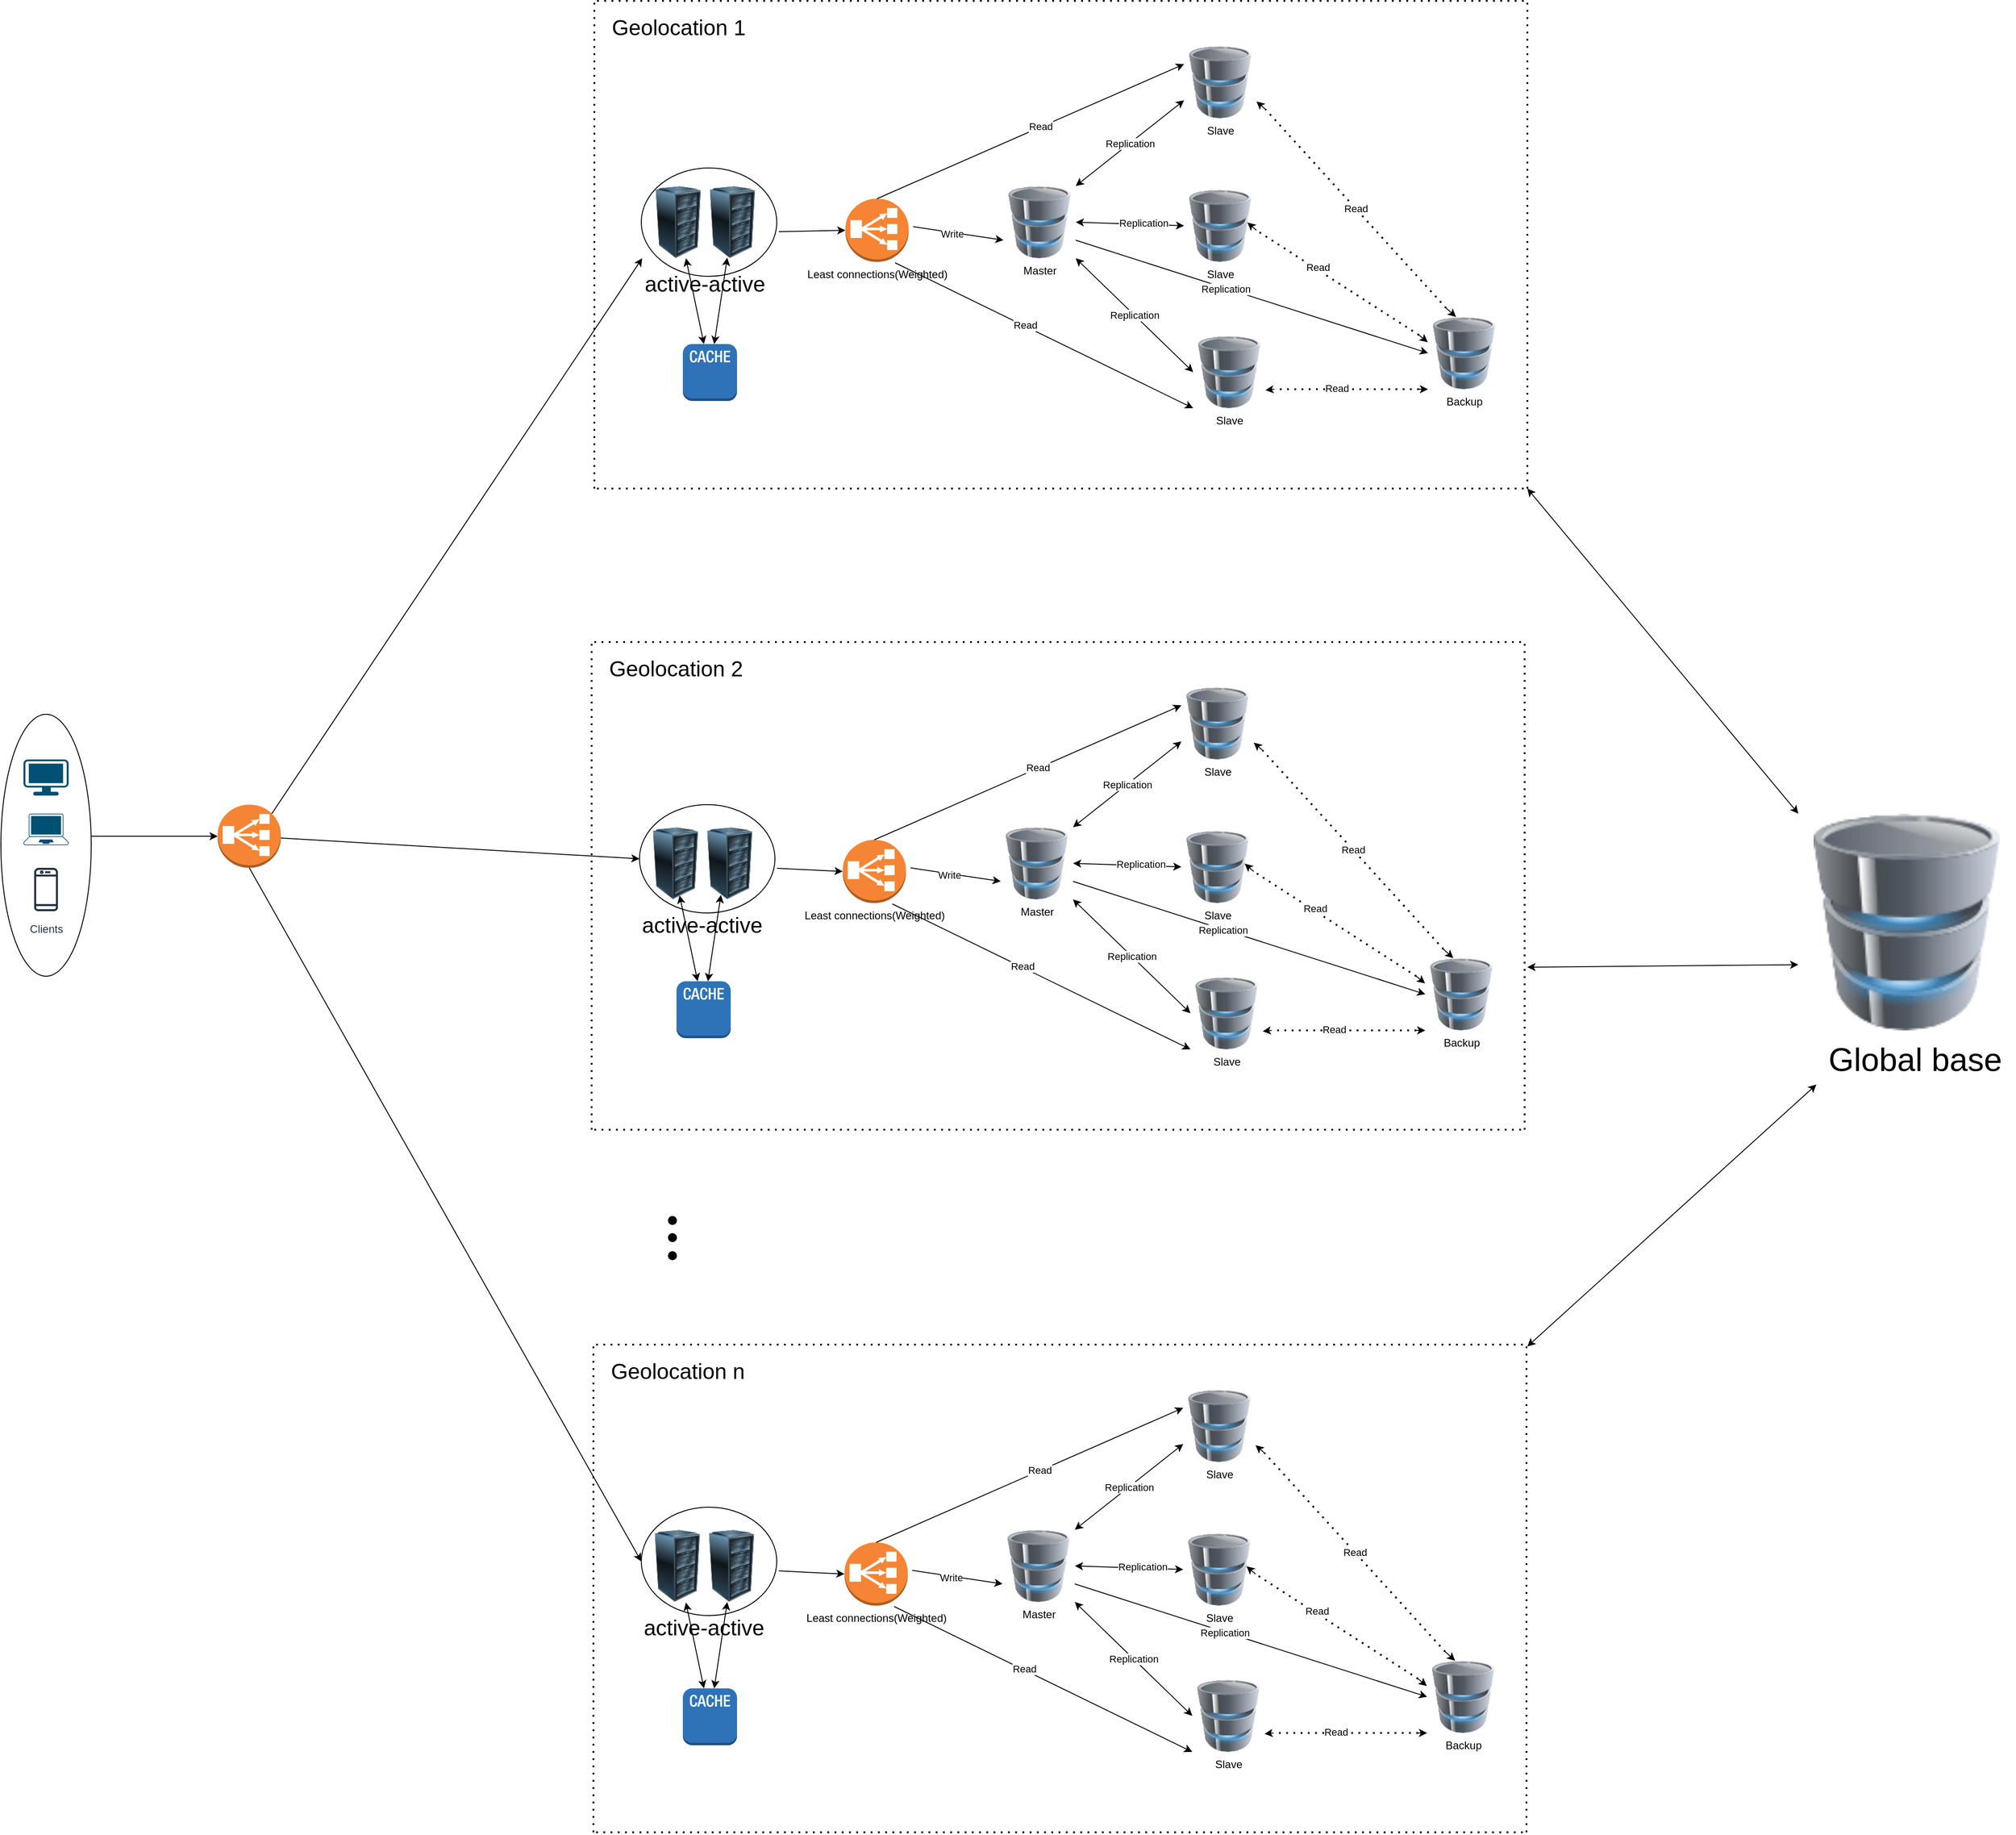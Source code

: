 <mxfile version="20.3.0" type="device"><diagram id="l8hXMBHkgcEJcSW0mbfh" name="Page-1"><mxGraphModel dx="4737" dy="3697" grid="1" gridSize="10" guides="1" tooltips="1" connect="1" arrows="1" fold="1" page="1" pageScale="1" pageWidth="1169" pageHeight="827" math="0" shadow="0"><root><mxCell id="0"/><mxCell id="1" parent="0"/><mxCell id="5IA9NKtBJdWqS95Yz182-57" value="" style="ellipse;whiteSpace=wrap;html=1;fillColor=none;" parent="1" vertex="1"><mxGeometry x="30" y="710" width="100" height="290" as="geometry"/></mxCell><mxCell id="5IA9NKtBJdWqS95Yz182-2" value="" style="points=[[0.13,0.02,0],[0.5,0,0],[0.87,0.02,0],[0.885,0.4,0],[0.985,0.985,0],[0.5,1,0],[0.015,0.985,0],[0.115,0.4,0]];verticalLabelPosition=bottom;sketch=0;html=1;verticalAlign=top;aspect=fixed;align=center;pointerEvents=1;shape=mxgraph.cisco19.laptop;fillColor=#005073;strokeColor=none;" parent="1" vertex="1"><mxGeometry x="55" y="820" width="50" height="35" as="geometry"/></mxCell><mxCell id="5IA9NKtBJdWqS95Yz182-4" value="Clients&lt;br&gt;" style="sketch=0;outlineConnect=0;fontColor=#232F3E;gradientColor=none;strokeColor=#232F3E;fillColor=#ffffff;dashed=0;verticalLabelPosition=bottom;verticalAlign=top;align=center;html=1;fontSize=12;fontStyle=0;aspect=fixed;shape=mxgraph.aws4.resourceIcon;resIcon=mxgraph.aws4.mobile_client;" parent="1" vertex="1"><mxGeometry x="50" y="874" width="60" height="60" as="geometry"/></mxCell><mxCell id="5IA9NKtBJdWqS95Yz182-3" value="" style="points=[[0.03,0.03,0],[0.5,0,0],[0.97,0.03,0],[1,0.4,0],[0.97,0.745,0],[0.5,1,0],[0.03,0.745,0],[0,0.4,0]];verticalLabelPosition=bottom;sketch=0;html=1;verticalAlign=top;aspect=fixed;align=center;pointerEvents=1;shape=mxgraph.cisco19.workstation;fillColor=#005073;strokeColor=none;" parent="1" vertex="1"><mxGeometry x="55" y="760" width="50" height="40" as="geometry"/></mxCell><mxCell id="5IA9NKtBJdWqS95Yz182-7" value="" style="outlineConnect=0;dashed=0;verticalLabelPosition=bottom;verticalAlign=top;align=center;html=1;shape=mxgraph.aws3.classic_load_balancer;fillColor=#F58534;gradientColor=none;" parent="1" vertex="1"><mxGeometry x="270" y="810" width="70" height="70" as="geometry"/></mxCell><mxCell id="5IA9NKtBJdWqS95Yz182-8" value="" style="image;html=1;image=img/lib/clip_art/computers/Server_Rack_128x128.png" parent="1" vertex="1"><mxGeometry x="740" y="125" width="80" height="80" as="geometry"/></mxCell><mxCell id="5IA9NKtBJdWqS95Yz182-13" value="Master" style="image;html=1;image=img/lib/clip_art/computers/Database_128x128.png" parent="1" vertex="1"><mxGeometry x="1140" y="125" width="80" height="80" as="geometry"/></mxCell><mxCell id="5IA9NKtBJdWqS95Yz182-14" value="Slave" style="image;html=1;image=img/lib/clip_art/computers/Database_128x128.png" parent="1" vertex="1"><mxGeometry x="1350" y="291" width="80" height="80" as="geometry"/></mxCell><mxCell id="5IA9NKtBJdWqS95Yz182-15" value="Slave" style="image;html=1;image=img/lib/clip_art/computers/Database_128x128.png" parent="1" vertex="1"><mxGeometry x="1340" y="129" width="80" height="80" as="geometry"/></mxCell><mxCell id="5IA9NKtBJdWqS95Yz182-16" value="Slave&lt;br&gt;" style="image;html=1;image=img/lib/clip_art/computers/Database_128x128.png" parent="1" vertex="1"><mxGeometry x="1340" y="-30" width="80" height="80" as="geometry"/></mxCell><mxCell id="5IA9NKtBJdWqS95Yz182-17" value="Backup" style="image;html=1;image=img/lib/clip_art/computers/Database_128x128.png" parent="1" vertex="1"><mxGeometry x="1610" y="270" width="80" height="80" as="geometry"/></mxCell><mxCell id="5IA9NKtBJdWqS95Yz182-19" value="" style="image;html=1;image=img/lib/clip_art/computers/Server_Rack_128x128.png" parent="1" vertex="1"><mxGeometry x="800" y="125" width="80" height="80" as="geometry"/></mxCell><mxCell id="5IA9NKtBJdWqS95Yz182-20" value="&lt;span style=&quot;font-weight: normal;&quot;&gt;active-active&lt;/span&gt;" style="text;strokeColor=none;fillColor=none;html=1;fontSize=24;fontStyle=1;verticalAlign=middle;align=center;" parent="1" vertex="1"><mxGeometry x="759" y="214" width="100" height="40" as="geometry"/></mxCell><mxCell id="5IA9NKtBJdWqS95Yz182-21" value="Least connections(Weighted)" style="outlineConnect=0;dashed=0;verticalLabelPosition=bottom;verticalAlign=top;align=center;html=1;shape=mxgraph.aws3.classic_load_balancer;fillColor=#F58534;gradientColor=none;" parent="1" vertex="1"><mxGeometry x="965" y="139" width="70" height="70" as="geometry"/></mxCell><mxCell id="5IA9NKtBJdWqS95Yz182-23" value="" style="endArrow=classic;startArrow=classic;html=1;rounded=0;entryX=0;entryY=0.5;entryDx=0;entryDy=0;exitX=1;exitY=0.5;exitDx=0;exitDy=0;" parent="1" source="5IA9NKtBJdWqS95Yz182-13" target="5IA9NKtBJdWqS95Yz182-15" edge="1"><mxGeometry width="50" height="50" relative="1" as="geometry"><mxPoint x="860" y="330" as="sourcePoint"/><mxPoint x="910" y="280" as="targetPoint"/></mxGeometry></mxCell><mxCell id="5IA9NKtBJdWqS95Yz182-63" value="Replication" style="edgeLabel;html=1;align=center;verticalAlign=middle;resizable=0;points=[];fontColor=none;" parent="5IA9NKtBJdWqS95Yz182-23" vertex="1" connectable="0"><mxGeometry x="0.237" y="2" relative="1" as="geometry"><mxPoint as="offset"/></mxGeometry></mxCell><mxCell id="5IA9NKtBJdWqS95Yz182-25" value="Replication" style="endArrow=classic;startArrow=classic;html=1;rounded=0;entryX=0;entryY=0.75;entryDx=0;entryDy=0;exitX=1;exitY=0;exitDx=0;exitDy=0;" parent="1" source="5IA9NKtBJdWqS95Yz182-13" target="5IA9NKtBJdWqS95Yz182-16" edge="1"><mxGeometry width="50" height="50" relative="1" as="geometry"><mxPoint x="1250" y="189" as="sourcePoint"/><mxPoint x="1360" y="189" as="targetPoint"/></mxGeometry></mxCell><mxCell id="5IA9NKtBJdWqS95Yz182-26" value="&lt;span style=&quot;color: rgb(0, 0, 0); font-family: Helvetica; font-size: 11px; font-style: normal; font-variant-ligatures: normal; font-variant-caps: normal; font-weight: 400; letter-spacing: normal; orphans: 2; text-align: center; text-indent: 0px; text-transform: none; widows: 2; word-spacing: 0px; -webkit-text-stroke-width: 0px; background-color: rgb(255, 255, 255); text-decoration-thickness: initial; text-decoration-style: initial; text-decoration-color: initial; float: none; display: inline !important;&quot;&gt;Replication&lt;/span&gt;" style="endArrow=classic;startArrow=classic;html=1;rounded=0;entryX=1;entryY=1;entryDx=0;entryDy=0;exitX=0;exitY=0.5;exitDx=0;exitDy=0;" parent="1" source="5IA9NKtBJdWqS95Yz182-14" target="5IA9NKtBJdWqS95Yz182-13" edge="1"><mxGeometry width="50" height="50" relative="1" as="geometry"><mxPoint x="1260" y="199" as="sourcePoint"/><mxPoint x="1370" y="199" as="targetPoint"/></mxGeometry></mxCell><mxCell id="5IA9NKtBJdWqS95Yz182-30" value="" style="endArrow=classic;html=1;rounded=0;entryX=0;entryY=0.5;entryDx=0;entryDy=0;exitX=1;exitY=0.75;exitDx=0;exitDy=0;" parent="1" source="5IA9NKtBJdWqS95Yz182-13" target="5IA9NKtBJdWqS95Yz182-17" edge="1"><mxGeometry width="50" height="50" relative="1" as="geometry"><mxPoint x="860" y="330" as="sourcePoint"/><mxPoint x="910" y="280" as="targetPoint"/></mxGeometry></mxCell><mxCell id="5IA9NKtBJdWqS95Yz182-64" value="Replication" style="edgeLabel;html=1;align=center;verticalAlign=middle;resizable=0;points=[];fontColor=none;" parent="5IA9NKtBJdWqS95Yz182-30" vertex="1" connectable="0"><mxGeometry x="-0.148" y="-1" relative="1" as="geometry"><mxPoint as="offset"/></mxGeometry></mxCell><mxCell id="5IA9NKtBJdWqS95Yz182-34" value="Read" style="endArrow=none;dashed=1;html=1;dashPattern=1 3;strokeWidth=2;rounded=0;" parent="1" edge="1"><mxGeometry width="50" height="50" relative="1" as="geometry"><mxPoint x="1630" y="260" as="sourcePoint"/><mxPoint x="1430" y="40" as="targetPoint"/></mxGeometry></mxCell><mxCell id="5IA9NKtBJdWqS95Yz182-39" value="" style="endArrow=classic;html=1;rounded=0;entryX=1.001;entryY=0.767;entryDx=0;entryDy=0;entryPerimeter=0;" parent="1" target="5IA9NKtBJdWqS95Yz182-16" edge="1"><mxGeometry width="50" height="50" relative="1" as="geometry"><mxPoint x="1430" y="40" as="sourcePoint"/><mxPoint x="1420" y="50" as="targetPoint"/></mxGeometry></mxCell><mxCell id="5IA9NKtBJdWqS95Yz182-40" value="" style="endArrow=classic;html=1;rounded=0;entryX=0.375;entryY=0;entryDx=0;entryDy=0;entryPerimeter=0;" parent="1" edge="1"><mxGeometry width="50" height="50" relative="1" as="geometry"><mxPoint x="1630" y="260" as="sourcePoint"/><mxPoint x="1641" y="270" as="targetPoint"/></mxGeometry></mxCell><mxCell id="5IA9NKtBJdWqS95Yz182-41" value="" style="endArrow=none;dashed=1;html=1;dashPattern=1 3;strokeWidth=2;rounded=0;" parent="1" edge="1"><mxGeometry width="50" height="50" relative="1" as="geometry"><mxPoint x="1600" y="290" as="sourcePoint"/><mxPoint x="1420" y="174" as="targetPoint"/></mxGeometry></mxCell><mxCell id="5IA9NKtBJdWqS95Yz182-65" value="Read" style="edgeLabel;html=1;align=center;verticalAlign=middle;resizable=0;points=[];fontColor=none;" parent="5IA9NKtBJdWqS95Yz182-41" vertex="1" connectable="0"><mxGeometry x="0.263" y="-3" relative="1" as="geometry"><mxPoint as="offset"/></mxGeometry></mxCell><mxCell id="5IA9NKtBJdWqS95Yz182-42" value="" style="endArrow=classic;html=1;rounded=0;entryX=1.001;entryY=0.767;entryDx=0;entryDy=0;entryPerimeter=0;" parent="1" edge="1"><mxGeometry width="50" height="50" relative="1" as="geometry"><mxPoint x="1420" y="174" as="sourcePoint"/><mxPoint x="1410.08" y="165.36" as="targetPoint"/></mxGeometry></mxCell><mxCell id="5IA9NKtBJdWqS95Yz182-43" value="" style="endArrow=classic;html=1;rounded=0;entryX=-0.003;entryY=0.35;entryDx=0;entryDy=0;entryPerimeter=0;" parent="1" target="5IA9NKtBJdWqS95Yz182-17" edge="1"><mxGeometry width="50" height="50" relative="1" as="geometry"><mxPoint x="1600" y="290" as="sourcePoint"/><mxPoint x="1631.0" y="404" as="targetPoint"/></mxGeometry></mxCell><mxCell id="5IA9NKtBJdWqS95Yz182-44" value="" style="endArrow=none;dashed=1;html=1;dashPattern=1 3;strokeWidth=2;rounded=0;" parent="1" edge="1"><mxGeometry width="50" height="50" relative="1" as="geometry"><mxPoint x="1600" y="350" as="sourcePoint"/><mxPoint x="1440" y="350" as="targetPoint"/></mxGeometry></mxCell><mxCell id="5IA9NKtBJdWqS95Yz182-66" value="Read" style="edgeLabel;html=1;align=center;verticalAlign=middle;resizable=0;points=[];fontColor=none;" parent="5IA9NKtBJdWqS95Yz182-44" vertex="1" connectable="0"><mxGeometry x="0.143" y="-1" relative="1" as="geometry"><mxPoint as="offset"/></mxGeometry></mxCell><mxCell id="5IA9NKtBJdWqS95Yz182-45" value="" style="endArrow=classic;html=1;rounded=0;entryX=1;entryY=0.75;entryDx=0;entryDy=0;" parent="1" target="5IA9NKtBJdWqS95Yz182-14" edge="1"><mxGeometry width="50" height="50" relative="1" as="geometry"><mxPoint x="1440" y="350" as="sourcePoint"/><mxPoint x="1430.08" y="335.36" as="targetPoint"/></mxGeometry></mxCell><mxCell id="5IA9NKtBJdWqS95Yz182-46" value="" style="endArrow=classic;html=1;rounded=0;entryX=0;entryY=1;entryDx=0;entryDy=0;" parent="1" target="5IA9NKtBJdWqS95Yz182-17" edge="1"><mxGeometry width="50" height="50" relative="1" as="geometry"><mxPoint x="1600" y="350" as="sourcePoint"/><mxPoint x="1629.76" y="468" as="targetPoint"/></mxGeometry></mxCell><mxCell id="5IA9NKtBJdWqS95Yz182-49" value="" style="endArrow=classic;html=1;rounded=0;entryX=0;entryY=0.5;entryDx=0;entryDy=0;entryPerimeter=0;exitX=1.015;exitY=0.588;exitDx=0;exitDy=0;exitPerimeter=0;" parent="1" source="5IA9NKtBJdWqS95Yz182-58" target="5IA9NKtBJdWqS95Yz182-21" edge="1"><mxGeometry width="50" height="50" relative="1" as="geometry"><mxPoint x="900" y="170" as="sourcePoint"/><mxPoint x="1120" y="150" as="targetPoint"/></mxGeometry></mxCell><mxCell id="5IA9NKtBJdWqS95Yz182-51" value="" style="endArrow=classic;html=1;rounded=0;entryX=0;entryY=0.75;entryDx=0;entryDy=0;" parent="1" target="5IA9NKtBJdWqS95Yz182-13" edge="1"><mxGeometry width="50" height="50" relative="1" as="geometry"><mxPoint x="1040" y="170" as="sourcePoint"/><mxPoint x="1230" y="60" as="targetPoint"/></mxGeometry></mxCell><mxCell id="5IA9NKtBJdWqS95Yz182-62" value="Write" style="edgeLabel;html=1;align=center;verticalAlign=middle;resizable=0;points=[];fontColor=none;" parent="5IA9NKtBJdWqS95Yz182-51" vertex="1" connectable="0"><mxGeometry x="-0.14" y="-1" relative="1" as="geometry"><mxPoint as="offset"/></mxGeometry></mxCell><mxCell id="5IA9NKtBJdWqS95Yz182-52" value="" style="endArrow=classic;html=1;rounded=0;entryX=0;entryY=1;entryDx=0;entryDy=0;" parent="1" target="5IA9NKtBJdWqS95Yz182-14" edge="1"><mxGeometry width="50" height="50" relative="1" as="geometry"><mxPoint x="1020" y="210" as="sourcePoint"/><mxPoint x="1230" y="60" as="targetPoint"/></mxGeometry></mxCell><mxCell id="5IA9NKtBJdWqS95Yz182-60" value="Read" style="edgeLabel;html=1;align=center;verticalAlign=middle;resizable=0;points=[];fontColor=none;" parent="5IA9NKtBJdWqS95Yz182-52" vertex="1" connectable="0"><mxGeometry x="-0.138" y="2" relative="1" as="geometry"><mxPoint y="1" as="offset"/></mxGeometry></mxCell><mxCell id="5IA9NKtBJdWqS95Yz182-53" value="" style="endArrow=classic;html=1;rounded=0;exitX=0.5;exitY=0;exitDx=0;exitDy=0;exitPerimeter=0;entryX=0;entryY=0.25;entryDx=0;entryDy=0;" parent="1" source="5IA9NKtBJdWqS95Yz182-21" target="5IA9NKtBJdWqS95Yz182-16" edge="1"><mxGeometry width="50" height="50" relative="1" as="geometry"><mxPoint x="1180" y="110" as="sourcePoint"/><mxPoint x="1230" y="60" as="targetPoint"/></mxGeometry></mxCell><mxCell id="5IA9NKtBJdWqS95Yz182-61" value="Read" style="edgeLabel;html=1;align=center;verticalAlign=middle;resizable=0;points=[];fontColor=none;" parent="5IA9NKtBJdWqS95Yz182-53" vertex="1" connectable="0"><mxGeometry x="0.065" y="1" relative="1" as="geometry"><mxPoint as="offset"/></mxGeometry></mxCell><mxCell id="5IA9NKtBJdWqS95Yz182-58" value="" style="ellipse;whiteSpace=wrap;html=1;fillColor=none;" parent="1" vertex="1"><mxGeometry x="739" y="105" width="150" height="120" as="geometry"/></mxCell><mxCell id="5IA9NKtBJdWqS95Yz182-56" value="" style="endArrow=classic;html=1;rounded=0;entryX=0;entryY=0.5;entryDx=0;entryDy=0;entryPerimeter=0;" parent="1" target="5IA9NKtBJdWqS95Yz182-7" edge="1"><mxGeometry width="50" height="50" relative="1" as="geometry"><mxPoint x="130" y="845" as="sourcePoint"/><mxPoint x="550" y="500" as="targetPoint"/></mxGeometry></mxCell><mxCell id="5IA9NKtBJdWqS95Yz182-67" value="" style="endArrow=none;dashed=1;html=1;dashPattern=1 3;strokeWidth=2;rounded=0;fontColor=none;" parent="1" edge="1"><mxGeometry width="50" height="50" relative="1" as="geometry"><mxPoint x="690" y="-80" as="sourcePoint"/><mxPoint x="1720" y="-80" as="targetPoint"/></mxGeometry></mxCell><mxCell id="5IA9NKtBJdWqS95Yz182-68" value="" style="endArrow=none;dashed=1;html=1;dashPattern=1 3;strokeWidth=2;rounded=0;fontColor=none;" parent="1" edge="1"><mxGeometry width="50" height="50" relative="1" as="geometry"><mxPoint x="690" y="460" as="sourcePoint"/><mxPoint x="1720" y="460" as="targetPoint"/></mxGeometry></mxCell><mxCell id="5IA9NKtBJdWqS95Yz182-72" value="" style="endArrow=none;dashed=1;html=1;dashPattern=1 3;strokeWidth=2;rounded=0;fontColor=none;" parent="1" edge="1"><mxGeometry width="50" height="50" relative="1" as="geometry"><mxPoint x="1720" y="460" as="sourcePoint"/><mxPoint x="1720" y="-80" as="targetPoint"/></mxGeometry></mxCell><mxCell id="5IA9NKtBJdWqS95Yz182-73" value="" style="endArrow=none;dashed=1;html=1;dashPattern=1 3;strokeWidth=2;rounded=0;fontColor=none;" parent="1" edge="1"><mxGeometry width="50" height="50" relative="1" as="geometry"><mxPoint x="687" y="460" as="sourcePoint"/><mxPoint x="687" y="-80" as="targetPoint"/></mxGeometry></mxCell><mxCell id="5IA9NKtBJdWqS95Yz182-74" value="&lt;span style=&quot;font-weight: normal;&quot;&gt;Geolocation 1&lt;/span&gt;" style="text;strokeColor=none;fillColor=none;html=1;fontSize=24;fontStyle=1;verticalAlign=middle;align=center;" parent="1" vertex="1"><mxGeometry x="730" y="-70" width="100" height="40" as="geometry"/></mxCell><mxCell id="5IA9NKtBJdWqS95Yz182-114" value="" style="image;html=1;image=img/lib/clip_art/computers/Server_Rack_128x128.png" parent="1" vertex="1"><mxGeometry x="737" y="835" width="80" height="80" as="geometry"/></mxCell><mxCell id="5IA9NKtBJdWqS95Yz182-115" value="Master" style="image;html=1;image=img/lib/clip_art/computers/Database_128x128.png" parent="1" vertex="1"><mxGeometry x="1137" y="835" width="80" height="80" as="geometry"/></mxCell><mxCell id="5IA9NKtBJdWqS95Yz182-116" value="Slave" style="image;html=1;image=img/lib/clip_art/computers/Database_128x128.png" parent="1" vertex="1"><mxGeometry x="1347" y="1001" width="80" height="80" as="geometry"/></mxCell><mxCell id="5IA9NKtBJdWqS95Yz182-117" value="Slave" style="image;html=1;image=img/lib/clip_art/computers/Database_128x128.png" parent="1" vertex="1"><mxGeometry x="1337" y="839" width="80" height="80" as="geometry"/></mxCell><mxCell id="5IA9NKtBJdWqS95Yz182-118" value="Slave&lt;br&gt;" style="image;html=1;image=img/lib/clip_art/computers/Database_128x128.png" parent="1" vertex="1"><mxGeometry x="1337" y="680" width="80" height="80" as="geometry"/></mxCell><mxCell id="5IA9NKtBJdWqS95Yz182-119" value="Backup" style="image;html=1;image=img/lib/clip_art/computers/Database_128x128.png" parent="1" vertex="1"><mxGeometry x="1607" y="980" width="80" height="80" as="geometry"/></mxCell><mxCell id="5IA9NKtBJdWqS95Yz182-120" value="" style="image;html=1;image=img/lib/clip_art/computers/Server_Rack_128x128.png" parent="1" vertex="1"><mxGeometry x="797" y="835" width="80" height="80" as="geometry"/></mxCell><mxCell id="5IA9NKtBJdWqS95Yz182-121" value="&lt;span style=&quot;font-weight: normal;&quot;&gt;active-active&lt;/span&gt;" style="text;strokeColor=none;fillColor=none;html=1;fontSize=24;fontStyle=1;verticalAlign=middle;align=center;" parent="1" vertex="1"><mxGeometry x="756" y="924" width="100" height="40" as="geometry"/></mxCell><mxCell id="5IA9NKtBJdWqS95Yz182-122" value="Least connections(Weighted)" style="outlineConnect=0;dashed=0;verticalLabelPosition=bottom;verticalAlign=top;align=center;html=1;shape=mxgraph.aws3.classic_load_balancer;fillColor=#F58534;gradientColor=none;" parent="1" vertex="1"><mxGeometry x="962" y="849" width="70" height="70" as="geometry"/></mxCell><mxCell id="5IA9NKtBJdWqS95Yz182-123" value="" style="endArrow=classic;startArrow=classic;html=1;rounded=0;entryX=0;entryY=0.5;entryDx=0;entryDy=0;exitX=1;exitY=0.5;exitDx=0;exitDy=0;" parent="1" source="5IA9NKtBJdWqS95Yz182-115" target="5IA9NKtBJdWqS95Yz182-117" edge="1"><mxGeometry width="50" height="50" relative="1" as="geometry"><mxPoint x="857" y="1040" as="sourcePoint"/><mxPoint x="907" y="990" as="targetPoint"/></mxGeometry></mxCell><mxCell id="5IA9NKtBJdWqS95Yz182-124" value="Replication" style="edgeLabel;html=1;align=center;verticalAlign=middle;resizable=0;points=[];fontColor=none;" parent="5IA9NKtBJdWqS95Yz182-123" vertex="1" connectable="0"><mxGeometry x="0.237" y="2" relative="1" as="geometry"><mxPoint as="offset"/></mxGeometry></mxCell><mxCell id="5IA9NKtBJdWqS95Yz182-125" value="Replication" style="endArrow=classic;startArrow=classic;html=1;rounded=0;entryX=0;entryY=0.75;entryDx=0;entryDy=0;exitX=1;exitY=0;exitDx=0;exitDy=0;" parent="1" source="5IA9NKtBJdWqS95Yz182-115" target="5IA9NKtBJdWqS95Yz182-118" edge="1"><mxGeometry width="50" height="50" relative="1" as="geometry"><mxPoint x="1247" y="899" as="sourcePoint"/><mxPoint x="1357" y="899" as="targetPoint"/></mxGeometry></mxCell><mxCell id="5IA9NKtBJdWqS95Yz182-126" value="&lt;span style=&quot;color: rgb(0, 0, 0); font-family: Helvetica; font-size: 11px; font-style: normal; font-variant-ligatures: normal; font-variant-caps: normal; font-weight: 400; letter-spacing: normal; orphans: 2; text-align: center; text-indent: 0px; text-transform: none; widows: 2; word-spacing: 0px; -webkit-text-stroke-width: 0px; background-color: rgb(255, 255, 255); text-decoration-thickness: initial; text-decoration-style: initial; text-decoration-color: initial; float: none; display: inline !important;&quot;&gt;Replication&lt;/span&gt;" style="endArrow=classic;startArrow=classic;html=1;rounded=0;entryX=1;entryY=1;entryDx=0;entryDy=0;exitX=0;exitY=0.5;exitDx=0;exitDy=0;" parent="1" source="5IA9NKtBJdWqS95Yz182-116" target="5IA9NKtBJdWqS95Yz182-115" edge="1"><mxGeometry width="50" height="50" relative="1" as="geometry"><mxPoint x="1257" y="909" as="sourcePoint"/><mxPoint x="1367" y="909" as="targetPoint"/></mxGeometry></mxCell><mxCell id="5IA9NKtBJdWqS95Yz182-127" value="" style="endArrow=classic;html=1;rounded=0;entryX=0;entryY=0.5;entryDx=0;entryDy=0;exitX=1;exitY=0.75;exitDx=0;exitDy=0;" parent="1" source="5IA9NKtBJdWqS95Yz182-115" target="5IA9NKtBJdWqS95Yz182-119" edge="1"><mxGeometry width="50" height="50" relative="1" as="geometry"><mxPoint x="857" y="1040" as="sourcePoint"/><mxPoint x="907" y="990" as="targetPoint"/></mxGeometry></mxCell><mxCell id="5IA9NKtBJdWqS95Yz182-128" value="Replication" style="edgeLabel;html=1;align=center;verticalAlign=middle;resizable=0;points=[];fontColor=none;" parent="5IA9NKtBJdWqS95Yz182-127" vertex="1" connectable="0"><mxGeometry x="-0.148" y="-1" relative="1" as="geometry"><mxPoint as="offset"/></mxGeometry></mxCell><mxCell id="5IA9NKtBJdWqS95Yz182-129" value="Read" style="endArrow=none;dashed=1;html=1;dashPattern=1 3;strokeWidth=2;rounded=0;" parent="1" edge="1"><mxGeometry width="50" height="50" relative="1" as="geometry"><mxPoint x="1627.0" y="970" as="sourcePoint"/><mxPoint x="1427" y="750" as="targetPoint"/></mxGeometry></mxCell><mxCell id="5IA9NKtBJdWqS95Yz182-130" value="" style="endArrow=classic;html=1;rounded=0;entryX=1.001;entryY=0.767;entryDx=0;entryDy=0;entryPerimeter=0;" parent="1" target="5IA9NKtBJdWqS95Yz182-118" edge="1"><mxGeometry width="50" height="50" relative="1" as="geometry"><mxPoint x="1427" y="750" as="sourcePoint"/><mxPoint x="1417" y="760" as="targetPoint"/></mxGeometry></mxCell><mxCell id="5IA9NKtBJdWqS95Yz182-131" value="" style="endArrow=classic;html=1;rounded=0;entryX=0.375;entryY=0;entryDx=0;entryDy=0;entryPerimeter=0;" parent="1" edge="1"><mxGeometry width="50" height="50" relative="1" as="geometry"><mxPoint x="1627.0" y="970" as="sourcePoint"/><mxPoint x="1638" y="980" as="targetPoint"/></mxGeometry></mxCell><mxCell id="5IA9NKtBJdWqS95Yz182-132" value="" style="endArrow=none;dashed=1;html=1;dashPattern=1 3;strokeWidth=2;rounded=0;" parent="1" edge="1"><mxGeometry width="50" height="50" relative="1" as="geometry"><mxPoint x="1597.0" y="1000" as="sourcePoint"/><mxPoint x="1417" y="884" as="targetPoint"/></mxGeometry></mxCell><mxCell id="5IA9NKtBJdWqS95Yz182-133" value="Read" style="edgeLabel;html=1;align=center;verticalAlign=middle;resizable=0;points=[];fontColor=none;" parent="5IA9NKtBJdWqS95Yz182-132" vertex="1" connectable="0"><mxGeometry x="0.263" y="-3" relative="1" as="geometry"><mxPoint as="offset"/></mxGeometry></mxCell><mxCell id="5IA9NKtBJdWqS95Yz182-134" value="" style="endArrow=classic;html=1;rounded=0;entryX=1.001;entryY=0.767;entryDx=0;entryDy=0;entryPerimeter=0;" parent="1" edge="1"><mxGeometry width="50" height="50" relative="1" as="geometry"><mxPoint x="1417" y="884" as="sourcePoint"/><mxPoint x="1407.08" y="875.36" as="targetPoint"/></mxGeometry></mxCell><mxCell id="5IA9NKtBJdWqS95Yz182-135" value="" style="endArrow=classic;html=1;rounded=0;entryX=-0.003;entryY=0.35;entryDx=0;entryDy=0;entryPerimeter=0;" parent="1" target="5IA9NKtBJdWqS95Yz182-119" edge="1"><mxGeometry width="50" height="50" relative="1" as="geometry"><mxPoint x="1597.0" y="1000" as="sourcePoint"/><mxPoint x="1628.0" y="1114" as="targetPoint"/></mxGeometry></mxCell><mxCell id="5IA9NKtBJdWqS95Yz182-136" value="" style="endArrow=none;dashed=1;html=1;dashPattern=1 3;strokeWidth=2;rounded=0;" parent="1" edge="1"><mxGeometry width="50" height="50" relative="1" as="geometry"><mxPoint x="1597.0" y="1060" as="sourcePoint"/><mxPoint x="1437" y="1060" as="targetPoint"/></mxGeometry></mxCell><mxCell id="5IA9NKtBJdWqS95Yz182-137" value="Read" style="edgeLabel;html=1;align=center;verticalAlign=middle;resizable=0;points=[];fontColor=none;" parent="5IA9NKtBJdWqS95Yz182-136" vertex="1" connectable="0"><mxGeometry x="0.143" y="-1" relative="1" as="geometry"><mxPoint as="offset"/></mxGeometry></mxCell><mxCell id="5IA9NKtBJdWqS95Yz182-138" value="" style="endArrow=classic;html=1;rounded=0;entryX=1;entryY=0.75;entryDx=0;entryDy=0;" parent="1" target="5IA9NKtBJdWqS95Yz182-116" edge="1"><mxGeometry width="50" height="50" relative="1" as="geometry"><mxPoint x="1437" y="1060" as="sourcePoint"/><mxPoint x="1427.08" y="1045.36" as="targetPoint"/></mxGeometry></mxCell><mxCell id="5IA9NKtBJdWqS95Yz182-139" value="" style="endArrow=classic;html=1;rounded=0;entryX=0;entryY=1;entryDx=0;entryDy=0;" parent="1" target="5IA9NKtBJdWqS95Yz182-119" edge="1"><mxGeometry width="50" height="50" relative="1" as="geometry"><mxPoint x="1597.0" y="1060" as="sourcePoint"/><mxPoint x="1626.76" y="1178" as="targetPoint"/></mxGeometry></mxCell><mxCell id="5IA9NKtBJdWqS95Yz182-140" value="" style="endArrow=classic;html=1;rounded=0;entryX=0;entryY=0.5;entryDx=0;entryDy=0;entryPerimeter=0;exitX=1.015;exitY=0.588;exitDx=0;exitDy=0;exitPerimeter=0;" parent="1" source="5IA9NKtBJdWqS95Yz182-147" target="5IA9NKtBJdWqS95Yz182-122" edge="1"><mxGeometry width="50" height="50" relative="1" as="geometry"><mxPoint x="897" y="880" as="sourcePoint"/><mxPoint x="1117" y="860" as="targetPoint"/></mxGeometry></mxCell><mxCell id="5IA9NKtBJdWqS95Yz182-141" value="" style="endArrow=classic;html=1;rounded=0;entryX=0;entryY=0.75;entryDx=0;entryDy=0;" parent="1" target="5IA9NKtBJdWqS95Yz182-115" edge="1"><mxGeometry width="50" height="50" relative="1" as="geometry"><mxPoint x="1037" y="880" as="sourcePoint"/><mxPoint x="1227" y="770" as="targetPoint"/></mxGeometry></mxCell><mxCell id="5IA9NKtBJdWqS95Yz182-142" value="Write" style="edgeLabel;html=1;align=center;verticalAlign=middle;resizable=0;points=[];fontColor=none;" parent="5IA9NKtBJdWqS95Yz182-141" vertex="1" connectable="0"><mxGeometry x="-0.14" y="-1" relative="1" as="geometry"><mxPoint as="offset"/></mxGeometry></mxCell><mxCell id="5IA9NKtBJdWqS95Yz182-143" value="" style="endArrow=classic;html=1;rounded=0;entryX=0;entryY=1;entryDx=0;entryDy=0;" parent="1" target="5IA9NKtBJdWqS95Yz182-116" edge="1"><mxGeometry width="50" height="50" relative="1" as="geometry"><mxPoint x="1017" y="920" as="sourcePoint"/><mxPoint x="1227" y="770" as="targetPoint"/></mxGeometry></mxCell><mxCell id="5IA9NKtBJdWqS95Yz182-144" value="Read" style="edgeLabel;html=1;align=center;verticalAlign=middle;resizable=0;points=[];fontColor=none;" parent="5IA9NKtBJdWqS95Yz182-143" vertex="1" connectable="0"><mxGeometry x="-0.138" y="2" relative="1" as="geometry"><mxPoint y="1" as="offset"/></mxGeometry></mxCell><mxCell id="5IA9NKtBJdWqS95Yz182-145" value="" style="endArrow=classic;html=1;rounded=0;exitX=0.5;exitY=0;exitDx=0;exitDy=0;exitPerimeter=0;entryX=0;entryY=0.25;entryDx=0;entryDy=0;" parent="1" source="5IA9NKtBJdWqS95Yz182-122" target="5IA9NKtBJdWqS95Yz182-118" edge="1"><mxGeometry width="50" height="50" relative="1" as="geometry"><mxPoint x="1177" y="820" as="sourcePoint"/><mxPoint x="1227" y="770" as="targetPoint"/></mxGeometry></mxCell><mxCell id="5IA9NKtBJdWqS95Yz182-146" value="Read" style="edgeLabel;html=1;align=center;verticalAlign=middle;resizable=0;points=[];fontColor=none;" parent="5IA9NKtBJdWqS95Yz182-145" vertex="1" connectable="0"><mxGeometry x="0.065" y="1" relative="1" as="geometry"><mxPoint as="offset"/></mxGeometry></mxCell><mxCell id="5IA9NKtBJdWqS95Yz182-147" value="" style="ellipse;whiteSpace=wrap;html=1;fillColor=none;" parent="1" vertex="1"><mxGeometry x="737" y="810" width="150" height="120" as="geometry"/></mxCell><mxCell id="5IA9NKtBJdWqS95Yz182-148" value="" style="endArrow=none;dashed=1;html=1;dashPattern=1 3;strokeWidth=2;rounded=0;fontColor=none;" parent="1" edge="1"><mxGeometry width="50" height="50" relative="1" as="geometry"><mxPoint x="687" y="630" as="sourcePoint"/><mxPoint x="1717.0" y="630" as="targetPoint"/></mxGeometry></mxCell><mxCell id="5IA9NKtBJdWqS95Yz182-149" value="" style="endArrow=none;dashed=1;html=1;dashPattern=1 3;strokeWidth=2;rounded=0;fontColor=none;" parent="1" edge="1"><mxGeometry width="50" height="50" relative="1" as="geometry"><mxPoint x="687" y="1170" as="sourcePoint"/><mxPoint x="1717.0" y="1170" as="targetPoint"/></mxGeometry></mxCell><mxCell id="5IA9NKtBJdWqS95Yz182-150" value="" style="endArrow=none;dashed=1;html=1;dashPattern=1 3;strokeWidth=2;rounded=0;fontColor=none;" parent="1" edge="1"><mxGeometry width="50" height="50" relative="1" as="geometry"><mxPoint x="1717.0" y="1170" as="sourcePoint"/><mxPoint x="1717.0" y="630" as="targetPoint"/></mxGeometry></mxCell><mxCell id="5IA9NKtBJdWqS95Yz182-151" value="" style="endArrow=none;dashed=1;html=1;dashPattern=1 3;strokeWidth=2;rounded=0;fontColor=none;" parent="1" edge="1"><mxGeometry width="50" height="50" relative="1" as="geometry"><mxPoint x="684" y="1170" as="sourcePoint"/><mxPoint x="684" y="630" as="targetPoint"/></mxGeometry></mxCell><mxCell id="5IA9NKtBJdWqS95Yz182-152" value="&lt;span style=&quot;font-weight: normal;&quot;&gt;Geolocation 2&lt;/span&gt;" style="text;strokeColor=none;fillColor=none;html=1;fontSize=24;fontStyle=1;verticalAlign=middle;align=center;" parent="1" vertex="1"><mxGeometry x="727" y="640" width="100" height="40" as="geometry"/></mxCell><mxCell id="5IA9NKtBJdWqS95Yz182-153" value="" style="image;html=1;image=img/lib/clip_art/computers/Server_Rack_128x128.png" parent="1" vertex="1"><mxGeometry x="739" y="1613" width="80" height="80" as="geometry"/></mxCell><mxCell id="5IA9NKtBJdWqS95Yz182-154" value="Master" style="image;html=1;image=img/lib/clip_art/computers/Database_128x128.png" parent="1" vertex="1"><mxGeometry x="1139" y="1613" width="80" height="80" as="geometry"/></mxCell><mxCell id="5IA9NKtBJdWqS95Yz182-155" value="Slave" style="image;html=1;image=img/lib/clip_art/computers/Database_128x128.png" parent="1" vertex="1"><mxGeometry x="1349" y="1779" width="80" height="80" as="geometry"/></mxCell><mxCell id="5IA9NKtBJdWqS95Yz182-156" value="Slave" style="image;html=1;image=img/lib/clip_art/computers/Database_128x128.png" parent="1" vertex="1"><mxGeometry x="1339" y="1617" width="80" height="80" as="geometry"/></mxCell><mxCell id="5IA9NKtBJdWqS95Yz182-157" value="Slave&lt;br&gt;" style="image;html=1;image=img/lib/clip_art/computers/Database_128x128.png" parent="1" vertex="1"><mxGeometry x="1339" y="1458" width="80" height="80" as="geometry"/></mxCell><mxCell id="5IA9NKtBJdWqS95Yz182-158" value="Backup" style="image;html=1;image=img/lib/clip_art/computers/Database_128x128.png" parent="1" vertex="1"><mxGeometry x="1609" y="1758" width="80" height="80" as="geometry"/></mxCell><mxCell id="5IA9NKtBJdWqS95Yz182-159" value="" style="image;html=1;image=img/lib/clip_art/computers/Server_Rack_128x128.png" parent="1" vertex="1"><mxGeometry x="799" y="1613" width="80" height="80" as="geometry"/></mxCell><mxCell id="5IA9NKtBJdWqS95Yz182-160" value="&lt;span style=&quot;font-weight: normal;&quot;&gt;active-active&lt;/span&gt;" style="text;strokeColor=none;fillColor=none;html=1;fontSize=24;fontStyle=1;verticalAlign=middle;align=center;" parent="1" vertex="1"><mxGeometry x="758" y="1702" width="100" height="40" as="geometry"/></mxCell><mxCell id="5IA9NKtBJdWqS95Yz182-161" value="Least connections(Weighted)" style="outlineConnect=0;dashed=0;verticalLabelPosition=bottom;verticalAlign=top;align=center;html=1;shape=mxgraph.aws3.classic_load_balancer;fillColor=#F58534;gradientColor=none;" parent="1" vertex="1"><mxGeometry x="964" y="1627" width="70" height="70" as="geometry"/></mxCell><mxCell id="5IA9NKtBJdWqS95Yz182-162" value="" style="endArrow=classic;startArrow=classic;html=1;rounded=0;entryX=0;entryY=0.5;entryDx=0;entryDy=0;exitX=1;exitY=0.5;exitDx=0;exitDy=0;" parent="1" source="5IA9NKtBJdWqS95Yz182-154" target="5IA9NKtBJdWqS95Yz182-156" edge="1"><mxGeometry width="50" height="50" relative="1" as="geometry"><mxPoint x="859" y="1818" as="sourcePoint"/><mxPoint x="909" y="1768" as="targetPoint"/></mxGeometry></mxCell><mxCell id="5IA9NKtBJdWqS95Yz182-163" value="Replication" style="edgeLabel;html=1;align=center;verticalAlign=middle;resizable=0;points=[];fontColor=none;" parent="5IA9NKtBJdWqS95Yz182-162" vertex="1" connectable="0"><mxGeometry x="0.237" y="2" relative="1" as="geometry"><mxPoint as="offset"/></mxGeometry></mxCell><mxCell id="5IA9NKtBJdWqS95Yz182-164" value="Replication" style="endArrow=classic;startArrow=classic;html=1;rounded=0;entryX=0;entryY=0.75;entryDx=0;entryDy=0;exitX=1;exitY=0;exitDx=0;exitDy=0;" parent="1" source="5IA9NKtBJdWqS95Yz182-154" target="5IA9NKtBJdWqS95Yz182-157" edge="1"><mxGeometry width="50" height="50" relative="1" as="geometry"><mxPoint x="1249" y="1677" as="sourcePoint"/><mxPoint x="1359" y="1677" as="targetPoint"/></mxGeometry></mxCell><mxCell id="5IA9NKtBJdWqS95Yz182-165" value="&lt;span style=&quot;color: rgb(0, 0, 0); font-family: Helvetica; font-size: 11px; font-style: normal; font-variant-ligatures: normal; font-variant-caps: normal; font-weight: 400; letter-spacing: normal; orphans: 2; text-align: center; text-indent: 0px; text-transform: none; widows: 2; word-spacing: 0px; -webkit-text-stroke-width: 0px; background-color: rgb(255, 255, 255); text-decoration-thickness: initial; text-decoration-style: initial; text-decoration-color: initial; float: none; display: inline !important;&quot;&gt;Replication&lt;/span&gt;" style="endArrow=classic;startArrow=classic;html=1;rounded=0;entryX=1;entryY=1;entryDx=0;entryDy=0;exitX=0;exitY=0.5;exitDx=0;exitDy=0;" parent="1" source="5IA9NKtBJdWqS95Yz182-155" target="5IA9NKtBJdWqS95Yz182-154" edge="1"><mxGeometry width="50" height="50" relative="1" as="geometry"><mxPoint x="1259" y="1687" as="sourcePoint"/><mxPoint x="1369" y="1687" as="targetPoint"/></mxGeometry></mxCell><mxCell id="5IA9NKtBJdWqS95Yz182-166" value="" style="endArrow=classic;html=1;rounded=0;entryX=0;entryY=0.5;entryDx=0;entryDy=0;exitX=1;exitY=0.75;exitDx=0;exitDy=0;" parent="1" source="5IA9NKtBJdWqS95Yz182-154" target="5IA9NKtBJdWqS95Yz182-158" edge="1"><mxGeometry width="50" height="50" relative="1" as="geometry"><mxPoint x="859" y="1818" as="sourcePoint"/><mxPoint x="909" y="1768" as="targetPoint"/></mxGeometry></mxCell><mxCell id="5IA9NKtBJdWqS95Yz182-167" value="Replication" style="edgeLabel;html=1;align=center;verticalAlign=middle;resizable=0;points=[];fontColor=none;" parent="5IA9NKtBJdWqS95Yz182-166" vertex="1" connectable="0"><mxGeometry x="-0.148" y="-1" relative="1" as="geometry"><mxPoint as="offset"/></mxGeometry></mxCell><mxCell id="5IA9NKtBJdWqS95Yz182-168" value="Read" style="endArrow=none;dashed=1;html=1;dashPattern=1 3;strokeWidth=2;rounded=0;" parent="1" edge="1"><mxGeometry width="50" height="50" relative="1" as="geometry"><mxPoint x="1629" y="1748" as="sourcePoint"/><mxPoint x="1429" y="1528" as="targetPoint"/></mxGeometry></mxCell><mxCell id="5IA9NKtBJdWqS95Yz182-169" value="" style="endArrow=classic;html=1;rounded=0;entryX=1.001;entryY=0.767;entryDx=0;entryDy=0;entryPerimeter=0;" parent="1" target="5IA9NKtBJdWqS95Yz182-157" edge="1"><mxGeometry width="50" height="50" relative="1" as="geometry"><mxPoint x="1429" y="1528" as="sourcePoint"/><mxPoint x="1419" y="1538" as="targetPoint"/></mxGeometry></mxCell><mxCell id="5IA9NKtBJdWqS95Yz182-170" value="" style="endArrow=classic;html=1;rounded=0;entryX=0.375;entryY=0;entryDx=0;entryDy=0;entryPerimeter=0;" parent="1" edge="1"><mxGeometry width="50" height="50" relative="1" as="geometry"><mxPoint x="1629" y="1748" as="sourcePoint"/><mxPoint x="1640.0" y="1758" as="targetPoint"/></mxGeometry></mxCell><mxCell id="5IA9NKtBJdWqS95Yz182-171" value="" style="endArrow=none;dashed=1;html=1;dashPattern=1 3;strokeWidth=2;rounded=0;" parent="1" edge="1"><mxGeometry width="50" height="50" relative="1" as="geometry"><mxPoint x="1599" y="1778" as="sourcePoint"/><mxPoint x="1419" y="1662" as="targetPoint"/></mxGeometry></mxCell><mxCell id="5IA9NKtBJdWqS95Yz182-172" value="Read" style="edgeLabel;html=1;align=center;verticalAlign=middle;resizable=0;points=[];fontColor=none;" parent="5IA9NKtBJdWqS95Yz182-171" vertex="1" connectable="0"><mxGeometry x="0.263" y="-3" relative="1" as="geometry"><mxPoint as="offset"/></mxGeometry></mxCell><mxCell id="5IA9NKtBJdWqS95Yz182-173" value="" style="endArrow=classic;html=1;rounded=0;entryX=1.001;entryY=0.767;entryDx=0;entryDy=0;entryPerimeter=0;" parent="1" edge="1"><mxGeometry width="50" height="50" relative="1" as="geometry"><mxPoint x="1419" y="1662" as="sourcePoint"/><mxPoint x="1409.08" y="1653.36" as="targetPoint"/></mxGeometry></mxCell><mxCell id="5IA9NKtBJdWqS95Yz182-174" value="" style="endArrow=classic;html=1;rounded=0;entryX=-0.003;entryY=0.35;entryDx=0;entryDy=0;entryPerimeter=0;" parent="1" target="5IA9NKtBJdWqS95Yz182-158" edge="1"><mxGeometry width="50" height="50" relative="1" as="geometry"><mxPoint x="1599" y="1778" as="sourcePoint"/><mxPoint x="1630.0" y="1892" as="targetPoint"/></mxGeometry></mxCell><mxCell id="5IA9NKtBJdWqS95Yz182-175" value="" style="endArrow=none;dashed=1;html=1;dashPattern=1 3;strokeWidth=2;rounded=0;" parent="1" edge="1"><mxGeometry width="50" height="50" relative="1" as="geometry"><mxPoint x="1599" y="1838" as="sourcePoint"/><mxPoint x="1439" y="1838" as="targetPoint"/></mxGeometry></mxCell><mxCell id="5IA9NKtBJdWqS95Yz182-176" value="Read" style="edgeLabel;html=1;align=center;verticalAlign=middle;resizable=0;points=[];fontColor=none;" parent="5IA9NKtBJdWqS95Yz182-175" vertex="1" connectable="0"><mxGeometry x="0.143" y="-1" relative="1" as="geometry"><mxPoint as="offset"/></mxGeometry></mxCell><mxCell id="5IA9NKtBJdWqS95Yz182-177" value="" style="endArrow=classic;html=1;rounded=0;entryX=1;entryY=0.75;entryDx=0;entryDy=0;" parent="1" target="5IA9NKtBJdWqS95Yz182-155" edge="1"><mxGeometry width="50" height="50" relative="1" as="geometry"><mxPoint x="1439" y="1838" as="sourcePoint"/><mxPoint x="1429.08" y="1823.36" as="targetPoint"/></mxGeometry></mxCell><mxCell id="5IA9NKtBJdWqS95Yz182-178" value="" style="endArrow=classic;html=1;rounded=0;entryX=0;entryY=1;entryDx=0;entryDy=0;" parent="1" target="5IA9NKtBJdWqS95Yz182-158" edge="1"><mxGeometry width="50" height="50" relative="1" as="geometry"><mxPoint x="1599" y="1838" as="sourcePoint"/><mxPoint x="1628.76" y="1956" as="targetPoint"/></mxGeometry></mxCell><mxCell id="5IA9NKtBJdWqS95Yz182-179" value="" style="endArrow=classic;html=1;rounded=0;entryX=0;entryY=0.5;entryDx=0;entryDy=0;entryPerimeter=0;exitX=1.015;exitY=0.588;exitDx=0;exitDy=0;exitPerimeter=0;" parent="1" source="5IA9NKtBJdWqS95Yz182-186" target="5IA9NKtBJdWqS95Yz182-161" edge="1"><mxGeometry width="50" height="50" relative="1" as="geometry"><mxPoint x="899" y="1658" as="sourcePoint"/><mxPoint x="1119" y="1638" as="targetPoint"/></mxGeometry></mxCell><mxCell id="5IA9NKtBJdWqS95Yz182-180" value="" style="endArrow=classic;html=1;rounded=0;entryX=0;entryY=0.75;entryDx=0;entryDy=0;" parent="1" target="5IA9NKtBJdWqS95Yz182-154" edge="1"><mxGeometry width="50" height="50" relative="1" as="geometry"><mxPoint x="1039" y="1658" as="sourcePoint"/><mxPoint x="1229" y="1548" as="targetPoint"/></mxGeometry></mxCell><mxCell id="5IA9NKtBJdWqS95Yz182-181" value="Write" style="edgeLabel;html=1;align=center;verticalAlign=middle;resizable=0;points=[];fontColor=none;" parent="5IA9NKtBJdWqS95Yz182-180" vertex="1" connectable="0"><mxGeometry x="-0.14" y="-1" relative="1" as="geometry"><mxPoint as="offset"/></mxGeometry></mxCell><mxCell id="5IA9NKtBJdWqS95Yz182-182" value="" style="endArrow=classic;html=1;rounded=0;entryX=0;entryY=1;entryDx=0;entryDy=0;" parent="1" target="5IA9NKtBJdWqS95Yz182-155" edge="1"><mxGeometry width="50" height="50" relative="1" as="geometry"><mxPoint x="1019" y="1698" as="sourcePoint"/><mxPoint x="1229" y="1548" as="targetPoint"/></mxGeometry></mxCell><mxCell id="5IA9NKtBJdWqS95Yz182-183" value="Read" style="edgeLabel;html=1;align=center;verticalAlign=middle;resizable=0;points=[];fontColor=none;" parent="5IA9NKtBJdWqS95Yz182-182" vertex="1" connectable="0"><mxGeometry x="-0.138" y="2" relative="1" as="geometry"><mxPoint y="1" as="offset"/></mxGeometry></mxCell><mxCell id="5IA9NKtBJdWqS95Yz182-184" value="" style="endArrow=classic;html=1;rounded=0;exitX=0.5;exitY=0;exitDx=0;exitDy=0;exitPerimeter=0;entryX=0;entryY=0.25;entryDx=0;entryDy=0;" parent="1" source="5IA9NKtBJdWqS95Yz182-161" target="5IA9NKtBJdWqS95Yz182-157" edge="1"><mxGeometry width="50" height="50" relative="1" as="geometry"><mxPoint x="1179" y="1598" as="sourcePoint"/><mxPoint x="1229" y="1548" as="targetPoint"/></mxGeometry></mxCell><mxCell id="5IA9NKtBJdWqS95Yz182-185" value="Read" style="edgeLabel;html=1;align=center;verticalAlign=middle;resizable=0;points=[];fontColor=none;" parent="5IA9NKtBJdWqS95Yz182-184" vertex="1" connectable="0"><mxGeometry x="0.065" y="1" relative="1" as="geometry"><mxPoint as="offset"/></mxGeometry></mxCell><mxCell id="5IA9NKtBJdWqS95Yz182-186" value="" style="ellipse;whiteSpace=wrap;html=1;fillColor=none;" parent="1" vertex="1"><mxGeometry x="739" y="1588" width="150" height="120" as="geometry"/></mxCell><mxCell id="5IA9NKtBJdWqS95Yz182-187" value="" style="endArrow=none;dashed=1;html=1;dashPattern=1 3;strokeWidth=2;rounded=0;fontColor=none;" parent="1" edge="1"><mxGeometry width="50" height="50" relative="1" as="geometry"><mxPoint x="689" y="1408" as="sourcePoint"/><mxPoint x="1719" y="1408" as="targetPoint"/></mxGeometry></mxCell><mxCell id="5IA9NKtBJdWqS95Yz182-188" value="" style="endArrow=none;dashed=1;html=1;dashPattern=1 3;strokeWidth=2;rounded=0;fontColor=none;" parent="1" edge="1"><mxGeometry width="50" height="50" relative="1" as="geometry"><mxPoint x="689" y="1948" as="sourcePoint"/><mxPoint x="1719" y="1948" as="targetPoint"/></mxGeometry></mxCell><mxCell id="5IA9NKtBJdWqS95Yz182-189" value="" style="endArrow=none;dashed=1;html=1;dashPattern=1 3;strokeWidth=2;rounded=0;fontColor=none;" parent="1" edge="1"><mxGeometry width="50" height="50" relative="1" as="geometry"><mxPoint x="1719" y="1948" as="sourcePoint"/><mxPoint x="1719" y="1408" as="targetPoint"/></mxGeometry></mxCell><mxCell id="5IA9NKtBJdWqS95Yz182-190" value="" style="endArrow=none;dashed=1;html=1;dashPattern=1 3;strokeWidth=2;rounded=0;fontColor=none;" parent="1" edge="1"><mxGeometry width="50" height="50" relative="1" as="geometry"><mxPoint x="686" y="1948" as="sourcePoint"/><mxPoint x="686" y="1408" as="targetPoint"/></mxGeometry></mxCell><mxCell id="5IA9NKtBJdWqS95Yz182-191" value="&lt;span style=&quot;font-weight: normal;&quot;&gt;Geolocation n&lt;/span&gt;" style="text;strokeColor=none;fillColor=none;html=1;fontSize=24;fontStyle=1;verticalAlign=middle;align=center;" parent="1" vertex="1"><mxGeometry x="729" y="1418" width="100" height="40" as="geometry"/></mxCell><mxCell id="5IA9NKtBJdWqS95Yz182-192" value="" style="endArrow=classic;html=1;rounded=0;fontColor=none;exitX=0.5;exitY=1;exitDx=0;exitDy=0;exitPerimeter=0;entryX=0;entryY=0.5;entryDx=0;entryDy=0;" parent="1" source="5IA9NKtBJdWqS95Yz182-7" target="5IA9NKtBJdWqS95Yz182-186" edge="1"><mxGeometry width="50" height="50" relative="1" as="geometry"><mxPoint x="1050" y="860" as="sourcePoint"/><mxPoint x="1100" y="810" as="targetPoint"/></mxGeometry></mxCell><mxCell id="5IA9NKtBJdWqS95Yz182-193" value="" style="endArrow=classic;html=1;rounded=0;fontColor=none;entryX=0;entryY=0.5;entryDx=0;entryDy=0;" parent="1" source="5IA9NKtBJdWqS95Yz182-7" target="5IA9NKtBJdWqS95Yz182-147" edge="1"><mxGeometry width="50" height="50" relative="1" as="geometry"><mxPoint x="350" y="855" as="sourcePoint"/><mxPoint x="749" y="1658.0" as="targetPoint"/></mxGeometry></mxCell><mxCell id="5IA9NKtBJdWqS95Yz182-194" value="" style="endArrow=classic;html=1;rounded=0;fontColor=none;entryX=0;entryY=1;entryDx=0;entryDy=0;exitX=0.855;exitY=0.145;exitDx=0;exitDy=0;exitPerimeter=0;" parent="1" source="5IA9NKtBJdWqS95Yz182-7" target="5IA9NKtBJdWqS95Yz182-8" edge="1"><mxGeometry width="50" height="50" relative="1" as="geometry"><mxPoint x="350" y="857.025" as="sourcePoint"/><mxPoint x="747" y="880" as="targetPoint"/></mxGeometry></mxCell><mxCell id="5IA9NKtBJdWqS95Yz182-196" value="" style="ellipse;whiteSpace=wrap;html=1;aspect=fixed;labelBackgroundColor=none;fontColor=none;fillColor=#000000;" parent="1" vertex="1"><mxGeometry x="769" y="1266" width="9" height="9" as="geometry"/></mxCell><mxCell id="5IA9NKtBJdWqS95Yz182-197" value="" style="ellipse;whiteSpace=wrap;html=1;aspect=fixed;labelBackgroundColor=none;fontColor=none;fillColor=#000000;" parent="1" vertex="1"><mxGeometry x="769" y="1285" width="9" height="9" as="geometry"/></mxCell><mxCell id="5IA9NKtBJdWqS95Yz182-198" value="" style="ellipse;whiteSpace=wrap;html=1;aspect=fixed;labelBackgroundColor=none;fontColor=none;fillColor=#000000;" parent="1" vertex="1"><mxGeometry x="769" y="1305" width="9" height="9" as="geometry"/></mxCell><mxCell id="Wyd-gLEQ-mY-FFWb5wdi-1" value="" style="image;html=1;image=img/lib/clip_art/computers/Database_128x128.png" parent="1" vertex="1"><mxGeometry x="2020" y="820" width="240" height="240" as="geometry"/></mxCell><mxCell id="Wyd-gLEQ-mY-FFWb5wdi-4" value="" style="endArrow=classic;startArrow=classic;html=1;rounded=0;entryX=0;entryY=0;entryDx=0;entryDy=0;" parent="1" target="Wyd-gLEQ-mY-FFWb5wdi-1" edge="1"><mxGeometry width="50" height="50" relative="1" as="geometry"><mxPoint x="1720" y="460" as="sourcePoint"/><mxPoint x="2010" y="920" as="targetPoint"/></mxGeometry></mxCell><mxCell id="Wyd-gLEQ-mY-FFWb5wdi-6" value="" style="endArrow=classic;startArrow=classic;html=1;rounded=0;entryX=0;entryY=0.697;entryDx=0;entryDy=0;entryPerimeter=0;" parent="1" target="Wyd-gLEQ-mY-FFWb5wdi-1" edge="1"><mxGeometry width="50" height="50" relative="1" as="geometry"><mxPoint x="1720" y="990" as="sourcePoint"/><mxPoint x="2070" y="1519.5" as="targetPoint"/></mxGeometry></mxCell><mxCell id="Wyd-gLEQ-mY-FFWb5wdi-7" value="" style="endArrow=classic;startArrow=classic;html=1;rounded=0;" parent="1" edge="1"><mxGeometry width="50" height="50" relative="1" as="geometry"><mxPoint x="1720" y="1410" as="sourcePoint"/><mxPoint x="2040" y="1120" as="targetPoint"/></mxGeometry></mxCell><mxCell id="Wyd-gLEQ-mY-FFWb5wdi-10" value="&lt;span style=&quot;font-weight: normal;&quot;&gt;&lt;font style=&quot;font-size: 36px;&quot;&gt;Global base&lt;/font&gt;&lt;/span&gt;" style="text;strokeColor=none;fillColor=none;html=1;fontSize=24;fontStyle=1;verticalAlign=middle;align=center;" parent="1" vertex="1"><mxGeometry x="2079" y="1052" width="140" height="80" as="geometry"/></mxCell><mxCell id="EF_1rCAUWoL6oqgyMeMn-1" value="" style="outlineConnect=0;dashed=0;verticalLabelPosition=bottom;verticalAlign=top;align=center;html=1;shape=mxgraph.aws3.cache_node;fillColor=#2E73B8;gradientColor=none;" vertex="1" parent="1"><mxGeometry x="785" y="300" width="60" height="63" as="geometry"/></mxCell><mxCell id="EF_1rCAUWoL6oqgyMeMn-3" value="" style="endArrow=classic;startArrow=classic;html=1;rounded=0;" edge="1" parent="1" source="EF_1rCAUWoL6oqgyMeMn-1" target="5IA9NKtBJdWqS95Yz182-8"><mxGeometry width="50" height="50" relative="1" as="geometry"><mxPoint x="760" y="320" as="sourcePoint"/><mxPoint x="750" y="280" as="targetPoint"/></mxGeometry></mxCell><mxCell id="EF_1rCAUWoL6oqgyMeMn-4" value="" style="endArrow=classic;startArrow=classic;html=1;rounded=0;entryX=0.427;entryY=0.992;entryDx=0;entryDy=0;entryPerimeter=0;" edge="1" parent="1" source="EF_1rCAUWoL6oqgyMeMn-1" target="5IA9NKtBJdWqS95Yz182-19"><mxGeometry width="50" height="50" relative="1" as="geometry"><mxPoint x="680" y="250" as="sourcePoint"/><mxPoint x="730" y="200" as="targetPoint"/></mxGeometry></mxCell><mxCell id="EF_1rCAUWoL6oqgyMeMn-5" value="" style="outlineConnect=0;dashed=0;verticalLabelPosition=bottom;verticalAlign=top;align=center;html=1;shape=mxgraph.aws3.cache_node;fillColor=#2E73B8;gradientColor=none;" vertex="1" parent="1"><mxGeometry x="778" y="1005.64" width="60" height="63" as="geometry"/></mxCell><mxCell id="EF_1rCAUWoL6oqgyMeMn-6" value="" style="endArrow=classic;startArrow=classic;html=1;rounded=0;" edge="1" parent="1" source="EF_1rCAUWoL6oqgyMeMn-5"><mxGeometry width="50" height="50" relative="1" as="geometry"><mxPoint x="753" y="1025.64" as="sourcePoint"/><mxPoint x="781.408" y="910.64" as="targetPoint"/></mxGeometry></mxCell><mxCell id="EF_1rCAUWoL6oqgyMeMn-7" value="" style="endArrow=classic;startArrow=classic;html=1;rounded=0;entryX=0.427;entryY=0.992;entryDx=0;entryDy=0;entryPerimeter=0;" edge="1" parent="1" source="EF_1rCAUWoL6oqgyMeMn-5"><mxGeometry width="50" height="50" relative="1" as="geometry"><mxPoint x="673" y="955.64" as="sourcePoint"/><mxPoint x="827.16" y="910.0" as="targetPoint"/></mxGeometry></mxCell><mxCell id="EF_1rCAUWoL6oqgyMeMn-8" value="" style="outlineConnect=0;dashed=0;verticalLabelPosition=bottom;verticalAlign=top;align=center;html=1;shape=mxgraph.aws3.cache_node;fillColor=#2E73B8;gradientColor=none;" vertex="1" parent="1"><mxGeometry x="785" y="1788.64" width="60" height="63" as="geometry"/></mxCell><mxCell id="EF_1rCAUWoL6oqgyMeMn-9" value="" style="endArrow=classic;startArrow=classic;html=1;rounded=0;" edge="1" parent="1" source="EF_1rCAUWoL6oqgyMeMn-8"><mxGeometry width="50" height="50" relative="1" as="geometry"><mxPoint x="760" y="1808.64" as="sourcePoint"/><mxPoint x="788.408" y="1693.64" as="targetPoint"/></mxGeometry></mxCell><mxCell id="EF_1rCAUWoL6oqgyMeMn-10" value="" style="endArrow=classic;startArrow=classic;html=1;rounded=0;entryX=0.427;entryY=0.992;entryDx=0;entryDy=0;entryPerimeter=0;" edge="1" parent="1" source="EF_1rCAUWoL6oqgyMeMn-8"><mxGeometry width="50" height="50" relative="1" as="geometry"><mxPoint x="680" y="1738.64" as="sourcePoint"/><mxPoint x="834.16" y="1693" as="targetPoint"/></mxGeometry></mxCell></root></mxGraphModel></diagram></mxfile>